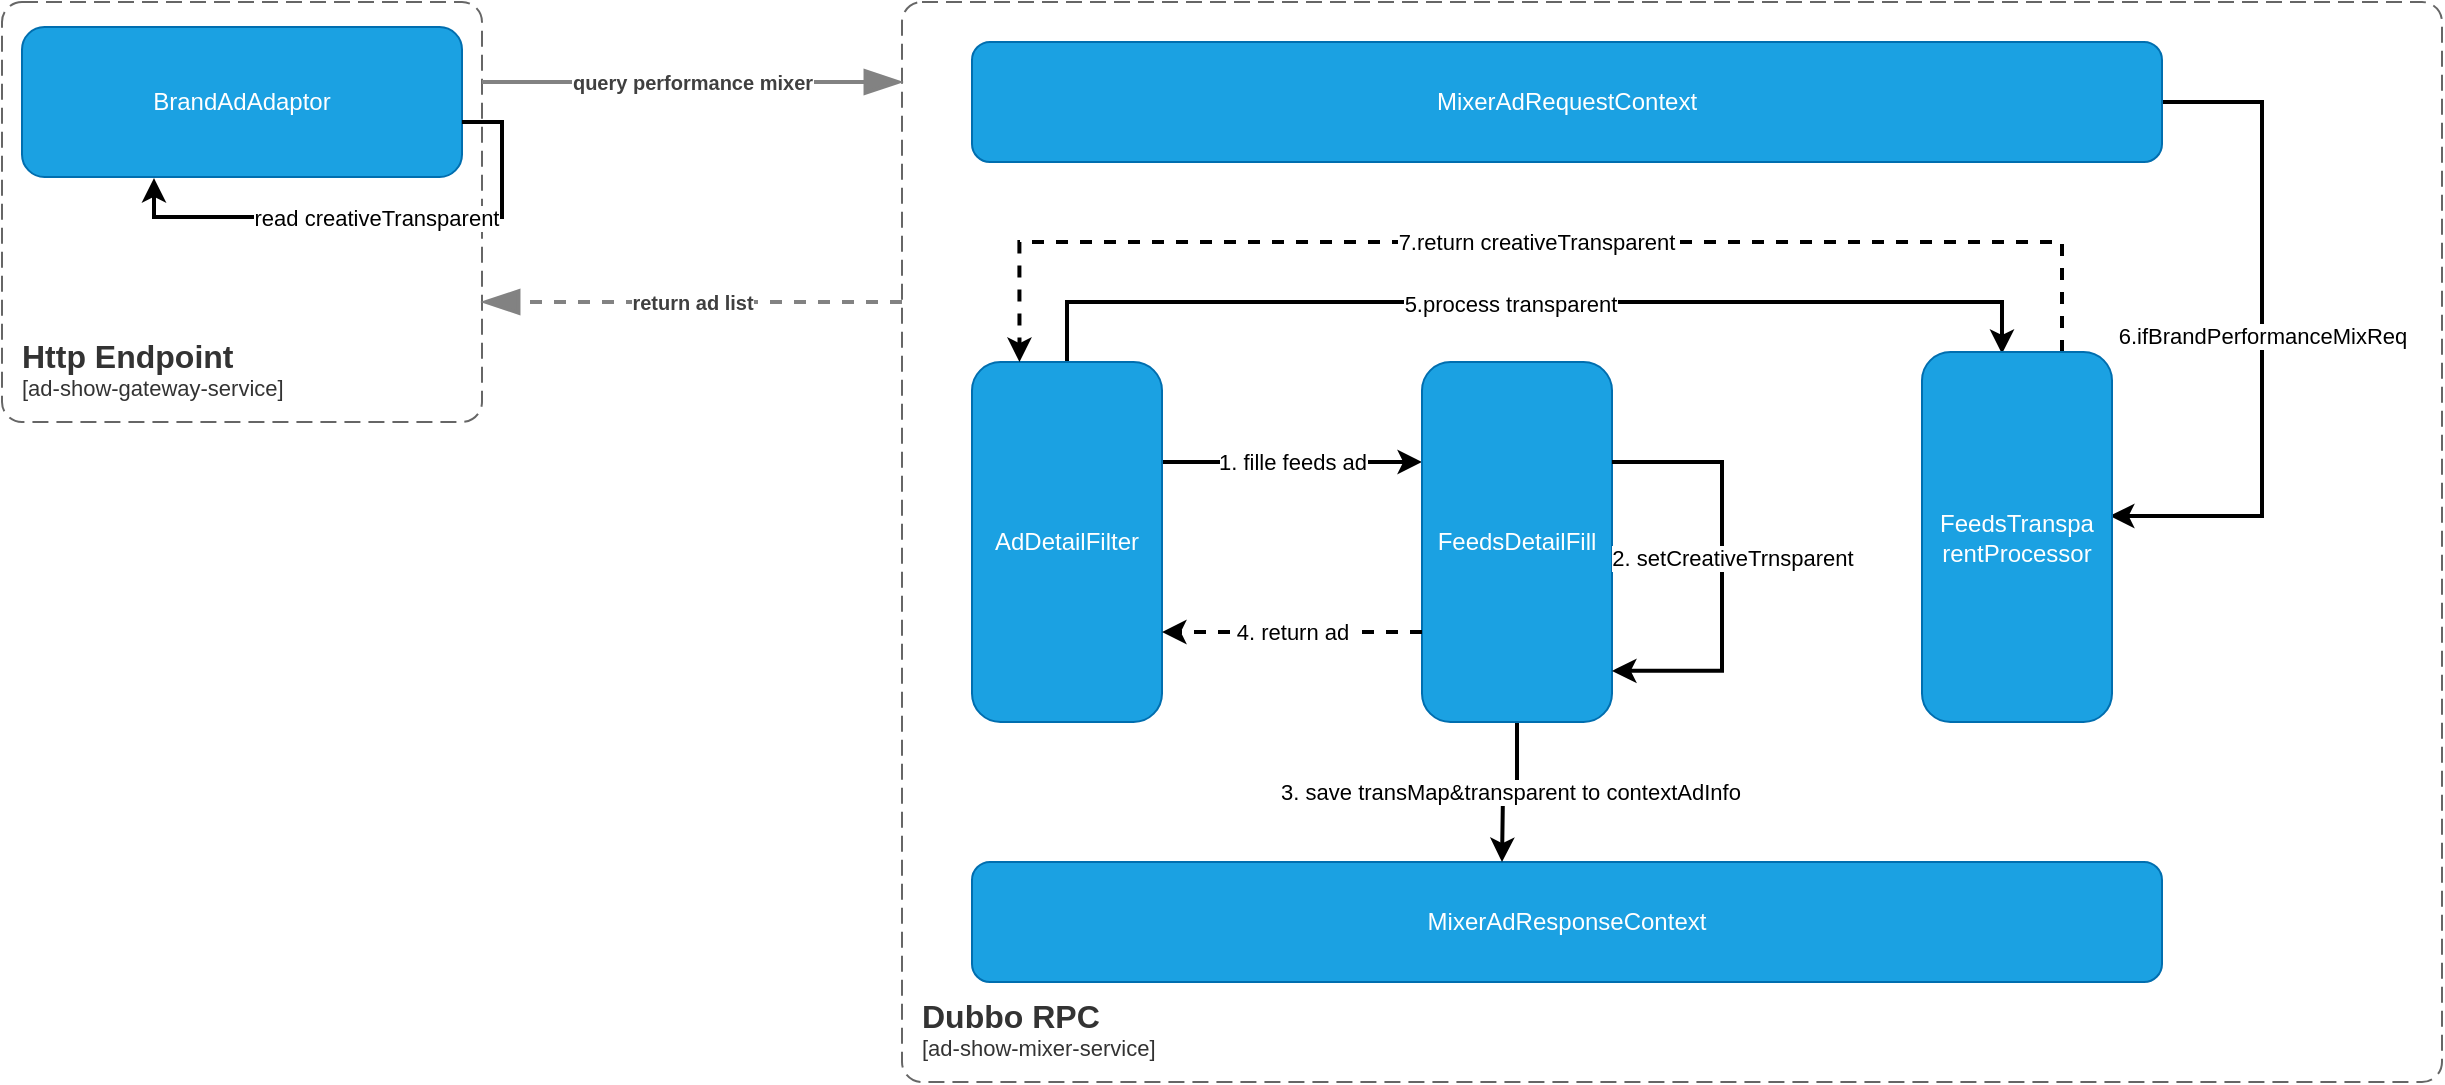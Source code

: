 <mxfile version="19.0.0" type="github">
  <diagram id="5oWeMIHYimpNjEYFYi9c" name="信息流效果集合品牌SDK">
    <mxGraphModel dx="1422" dy="882" grid="1" gridSize="10" guides="1" tooltips="1" connect="1" arrows="1" fold="1" page="1" pageScale="1" pageWidth="1100" pageHeight="850" math="0" shadow="0">
      <root>
        <mxCell id="0" />
        <mxCell id="1" parent="0" />
        <object placeholders="1" c4Name="Http Endpoint" c4Type="SystemScopeBoundary" c4Application="ad-show-gateway-service" label="&lt;font style=&quot;font-size: 16px&quot;&gt;&lt;b&gt;&lt;div style=&quot;text-align: left&quot;&gt;%c4Name%&lt;/div&gt;&lt;/b&gt;&lt;/font&gt;&lt;div style=&quot;text-align: left&quot;&gt;[%c4Application%]&lt;/div&gt;" id="68UAQQjrMY6dqDlBcahg-1">
          <mxCell style="rounded=1;fontSize=11;whiteSpace=wrap;html=1;dashed=1;arcSize=20;fillColor=none;strokeColor=#666666;fontColor=#333333;labelBackgroundColor=none;align=left;verticalAlign=bottom;labelBorderColor=none;spacingTop=0;spacing=10;dashPattern=8 4;metaEdit=1;rotatable=0;perimeter=rectanglePerimeter;noLabel=0;labelPadding=0;allowArrows=0;connectable=0;expand=0;recursiveResize=0;editable=1;pointerEvents=0;absoluteArcSize=1;points=[[0.25,0,0],[0.5,0,0],[0.75,0,0],[1,0.25,0],[1,0.5,0],[1,0.75,0],[0.75,1,0],[0.5,1,0],[0.25,1,0],[0,0.75,0],[0,0.5,0],[0,0.25,0]];" vertex="1" parent="1">
            <mxGeometry x="10" y="190" width="240" height="210" as="geometry" />
          </mxCell>
        </object>
        <object placeholders="1" c4Name="Dubbo RPC" c4Type="SystemScopeBoundary" c4Application="ad-show-mixer-service" label="&lt;font style=&quot;font-size: 16px&quot;&gt;&lt;b&gt;&lt;div style=&quot;text-align: left&quot;&gt;%c4Name%&lt;/div&gt;&lt;/b&gt;&lt;/font&gt;&lt;div style=&quot;text-align: left&quot;&gt;[%c4Application%]&lt;/div&gt;" id="68UAQQjrMY6dqDlBcahg-2">
          <mxCell style="rounded=1;fontSize=11;whiteSpace=wrap;html=1;dashed=1;arcSize=20;fillColor=none;strokeColor=#666666;fontColor=#333333;labelBackgroundColor=none;align=left;verticalAlign=bottom;labelBorderColor=none;spacingTop=0;spacing=10;dashPattern=8 4;metaEdit=1;rotatable=0;perimeter=rectanglePerimeter;noLabel=0;labelPadding=0;allowArrows=0;connectable=0;expand=0;recursiveResize=0;editable=1;pointerEvents=0;absoluteArcSize=1;points=[[0.25,0,0],[0.5,0,0],[0.75,0,0],[1,0.25,0],[1,0.5,0],[1,0.75,0],[0.75,1,0],[0.5,1,0],[0.25,1,0],[0,0.75,0],[0,0.5,0],[0,0.25,0]];" vertex="1" parent="1">
            <mxGeometry x="460" y="190" width="770" height="540" as="geometry" />
          </mxCell>
        </object>
        <mxCell id="68UAQQjrMY6dqDlBcahg-23" value="6.ifBrandPerformanceMixReq" style="edgeStyle=orthogonalEdgeStyle;rounded=0;orthogonalLoop=1;jettySize=auto;html=1;entryX=0.989;entryY=0.443;entryDx=0;entryDy=0;entryPerimeter=0;labelBackgroundColor=default;strokeWidth=2;" edge="1" parent="1" source="68UAQQjrMY6dqDlBcahg-6" target="68UAQQjrMY6dqDlBcahg-15">
          <mxGeometry relative="1" as="geometry">
            <Array as="points">
              <mxPoint x="1140" y="240" />
              <mxPoint x="1140" y="447" />
            </Array>
          </mxGeometry>
        </mxCell>
        <mxCell id="68UAQQjrMY6dqDlBcahg-6" value="MixerAdRequestContext" style="rounded=1;whiteSpace=wrap;html=1;fillColor=#1ba1e2;strokeColor=#006EAF;fontColor=#ffffff;" vertex="1" parent="1">
          <mxGeometry x="495" y="210" width="595" height="60" as="geometry" />
        </mxCell>
        <mxCell id="68UAQQjrMY6dqDlBcahg-7" value="MixerAdResponseContext" style="rounded=1;whiteSpace=wrap;html=1;fillColor=#1ba1e2;strokeColor=#006EAF;fontColor=#ffffff;" vertex="1" parent="1">
          <mxGeometry x="495" y="620" width="595" height="60" as="geometry" />
        </mxCell>
        <mxCell id="68UAQQjrMY6dqDlBcahg-10" value="1. fille feeds ad" style="edgeStyle=orthogonalEdgeStyle;rounded=0;orthogonalLoop=1;jettySize=auto;html=1;strokeWidth=2;" edge="1" parent="1" source="68UAQQjrMY6dqDlBcahg-8" target="68UAQQjrMY6dqDlBcahg-9">
          <mxGeometry relative="1" as="geometry">
            <Array as="points">
              <mxPoint x="660" y="420" />
              <mxPoint x="660" y="420" />
            </Array>
          </mxGeometry>
        </mxCell>
        <mxCell id="68UAQQjrMY6dqDlBcahg-16" style="edgeStyle=orthogonalEdgeStyle;rounded=0;orthogonalLoop=1;jettySize=auto;html=1;entryX=0.421;entryY=0.005;entryDx=0;entryDy=0;entryPerimeter=0;labelBackgroundColor=none;strokeWidth=2;" edge="1" parent="1" source="68UAQQjrMY6dqDlBcahg-8" target="68UAQQjrMY6dqDlBcahg-15">
          <mxGeometry relative="1" as="geometry">
            <Array as="points">
              <mxPoint x="543" y="340" />
              <mxPoint x="1010" y="340" />
            </Array>
          </mxGeometry>
        </mxCell>
        <mxCell id="68UAQQjrMY6dqDlBcahg-18" value="5.process transparent" style="edgeLabel;html=1;align=center;verticalAlign=middle;resizable=0;points=[];" vertex="1" connectable="0" parent="68UAQQjrMY6dqDlBcahg-16">
          <mxGeometry x="-0.039" y="-1" relative="1" as="geometry">
            <mxPoint as="offset" />
          </mxGeometry>
        </mxCell>
        <mxCell id="68UAQQjrMY6dqDlBcahg-8" value="AdDetailFilter" style="rounded=1;whiteSpace=wrap;html=1;fillColor=#1ba1e2;fontColor=#ffffff;strokeColor=#006EAF;" vertex="1" parent="1">
          <mxGeometry x="495" y="370" width="95" height="180" as="geometry" />
        </mxCell>
        <mxCell id="68UAQQjrMY6dqDlBcahg-13" value="3. save transMap&amp;amp;transparent to contextAdInfo" style="edgeStyle=orthogonalEdgeStyle;rounded=0;orthogonalLoop=1;jettySize=auto;html=1;exitX=0.5;exitY=1;exitDx=0;exitDy=0;strokeWidth=2;" edge="1" parent="1" source="68UAQQjrMY6dqDlBcahg-9">
          <mxGeometry relative="1" as="geometry">
            <mxPoint x="760" y="620" as="targetPoint" />
          </mxGeometry>
        </mxCell>
        <mxCell id="68UAQQjrMY6dqDlBcahg-9" value="FeedsDetailFill" style="rounded=1;whiteSpace=wrap;html=1;fillColor=#1ba1e2;fontColor=#ffffff;strokeColor=#006EAF;" vertex="1" parent="1">
          <mxGeometry x="720" y="370" width="95" height="180" as="geometry" />
        </mxCell>
        <mxCell id="68UAQQjrMY6dqDlBcahg-11" style="edgeStyle=orthogonalEdgeStyle;rounded=0;orthogonalLoop=1;jettySize=auto;html=1;entryX=1;entryY=0.858;entryDx=0;entryDy=0;entryPerimeter=0;strokeWidth=2;" edge="1" parent="1" source="68UAQQjrMY6dqDlBcahg-9" target="68UAQQjrMY6dqDlBcahg-9">
          <mxGeometry relative="1" as="geometry">
            <Array as="points">
              <mxPoint x="768" y="420" />
              <mxPoint x="870" y="420" />
              <mxPoint x="870" y="543" />
            </Array>
          </mxGeometry>
        </mxCell>
        <mxCell id="68UAQQjrMY6dqDlBcahg-12" value="2. setCreativeTrnsparent" style="edgeLabel;html=1;align=center;verticalAlign=middle;resizable=0;points=[];labelBackgroundColor=default;" vertex="1" connectable="0" parent="68UAQQjrMY6dqDlBcahg-11">
          <mxGeometry x="-0.041" y="5" relative="1" as="geometry">
            <mxPoint as="offset" />
          </mxGeometry>
        </mxCell>
        <mxCell id="68UAQQjrMY6dqDlBcahg-20" value="7.return creativeTransparent" style="edgeStyle=orthogonalEdgeStyle;rounded=0;orthogonalLoop=1;jettySize=auto;html=1;entryX=0.25;entryY=0;entryDx=0;entryDy=0;labelBackgroundColor=default;strokeWidth=2;dashed=1;" edge="1" parent="1" source="68UAQQjrMY6dqDlBcahg-15" target="68UAQQjrMY6dqDlBcahg-8">
          <mxGeometry relative="1" as="geometry">
            <Array as="points">
              <mxPoint x="1040" y="310" />
              <mxPoint x="519" y="310" />
            </Array>
          </mxGeometry>
        </mxCell>
        <mxCell id="68UAQQjrMY6dqDlBcahg-15" value="FeedsTranspa&lt;br&gt;rentProcessor" style="rounded=1;whiteSpace=wrap;html=1;fillColor=#1ba1e2;fontColor=#ffffff;strokeColor=#006EAF;" vertex="1" parent="1">
          <mxGeometry x="970" y="365" width="95" height="185" as="geometry" />
        </mxCell>
        <mxCell id="68UAQQjrMY6dqDlBcahg-14" value="4. return ad" style="edgeStyle=orthogonalEdgeStyle;rounded=0;orthogonalLoop=1;jettySize=auto;html=1;entryX=1;entryY=0.75;entryDx=0;entryDy=0;strokeWidth=2;dashed=1;exitX=0;exitY=0.75;exitDx=0;exitDy=0;labelBackgroundColor=default;" edge="1" parent="1" source="68UAQQjrMY6dqDlBcahg-9" target="68UAQQjrMY6dqDlBcahg-8">
          <mxGeometry relative="1" as="geometry">
            <Array as="points">
              <mxPoint x="690" y="505" />
              <mxPoint x="690" y="505" />
            </Array>
          </mxGeometry>
        </mxCell>
        <mxCell id="68UAQQjrMY6dqDlBcahg-24" value="BrandAdAdaptor" style="rounded=1;whiteSpace=wrap;html=1;fillColor=#1ba1e2;fontColor=#ffffff;strokeColor=#006EAF;" vertex="1" parent="1">
          <mxGeometry x="20" y="202.5" width="220" height="75" as="geometry" />
        </mxCell>
        <object placeholders="1" c4Type="Relationship" c4Description="query performance mixer" label="&lt;div style=&quot;text-align: left&quot;&gt;&lt;div style=&quot;text-align: center&quot;&gt;&lt;b&gt;%c4Description%&lt;/b&gt;&lt;/div&gt;" id="68UAQQjrMY6dqDlBcahg-26">
          <mxCell style="endArrow=blockThin;html=1;fontSize=10;fontColor=#404040;strokeWidth=2;endFill=1;strokeColor=#828282;elbow=vertical;metaEdit=1;endSize=14;startSize=14;jumpStyle=arc;jumpSize=16;rounded=0;edgeStyle=orthogonalEdgeStyle;labelBackgroundColor=default;" edge="1" parent="1">
            <mxGeometry width="240" relative="1" as="geometry">
              <mxPoint x="250" y="230" as="sourcePoint" />
              <mxPoint x="460" y="230" as="targetPoint" />
            </mxGeometry>
          </mxCell>
        </object>
        <object placeholders="1" c4Type="Relationship" c4Description="return ad list" label="&lt;div style=&quot;text-align: left&quot;&gt;&lt;div style=&quot;text-align: center&quot;&gt;&lt;b&gt;%c4Description%&lt;/b&gt;&lt;/div&gt;" id="68UAQQjrMY6dqDlBcahg-27">
          <mxCell style="endArrow=blockThin;html=1;fontSize=10;fontColor=#404040;strokeWidth=2;endFill=1;strokeColor=#828282;elbow=vertical;metaEdit=1;endSize=14;startSize=14;jumpStyle=arc;jumpSize=16;rounded=0;edgeStyle=orthogonalEdgeStyle;labelBackgroundColor=default;dashed=1;" edge="1" parent="1">
            <mxGeometry width="240" relative="1" as="geometry">
              <mxPoint x="460" y="340" as="sourcePoint" />
              <mxPoint x="250" y="340" as="targetPoint" />
            </mxGeometry>
          </mxCell>
        </object>
        <mxCell id="68UAQQjrMY6dqDlBcahg-28" value="read creativeTransparent" style="edgeStyle=orthogonalEdgeStyle;rounded=0;orthogonalLoop=1;jettySize=auto;html=1;entryX=0.3;entryY=1.007;entryDx=0;entryDy=0;entryPerimeter=0;labelBackgroundColor=default;strokeWidth=2;exitX=1;exitY=0.633;exitDx=0;exitDy=0;exitPerimeter=0;" edge="1" parent="1" source="68UAQQjrMY6dqDlBcahg-24" target="68UAQQjrMY6dqDlBcahg-24">
          <mxGeometry relative="1" as="geometry" />
        </mxCell>
      </root>
    </mxGraphModel>
  </diagram>
</mxfile>
